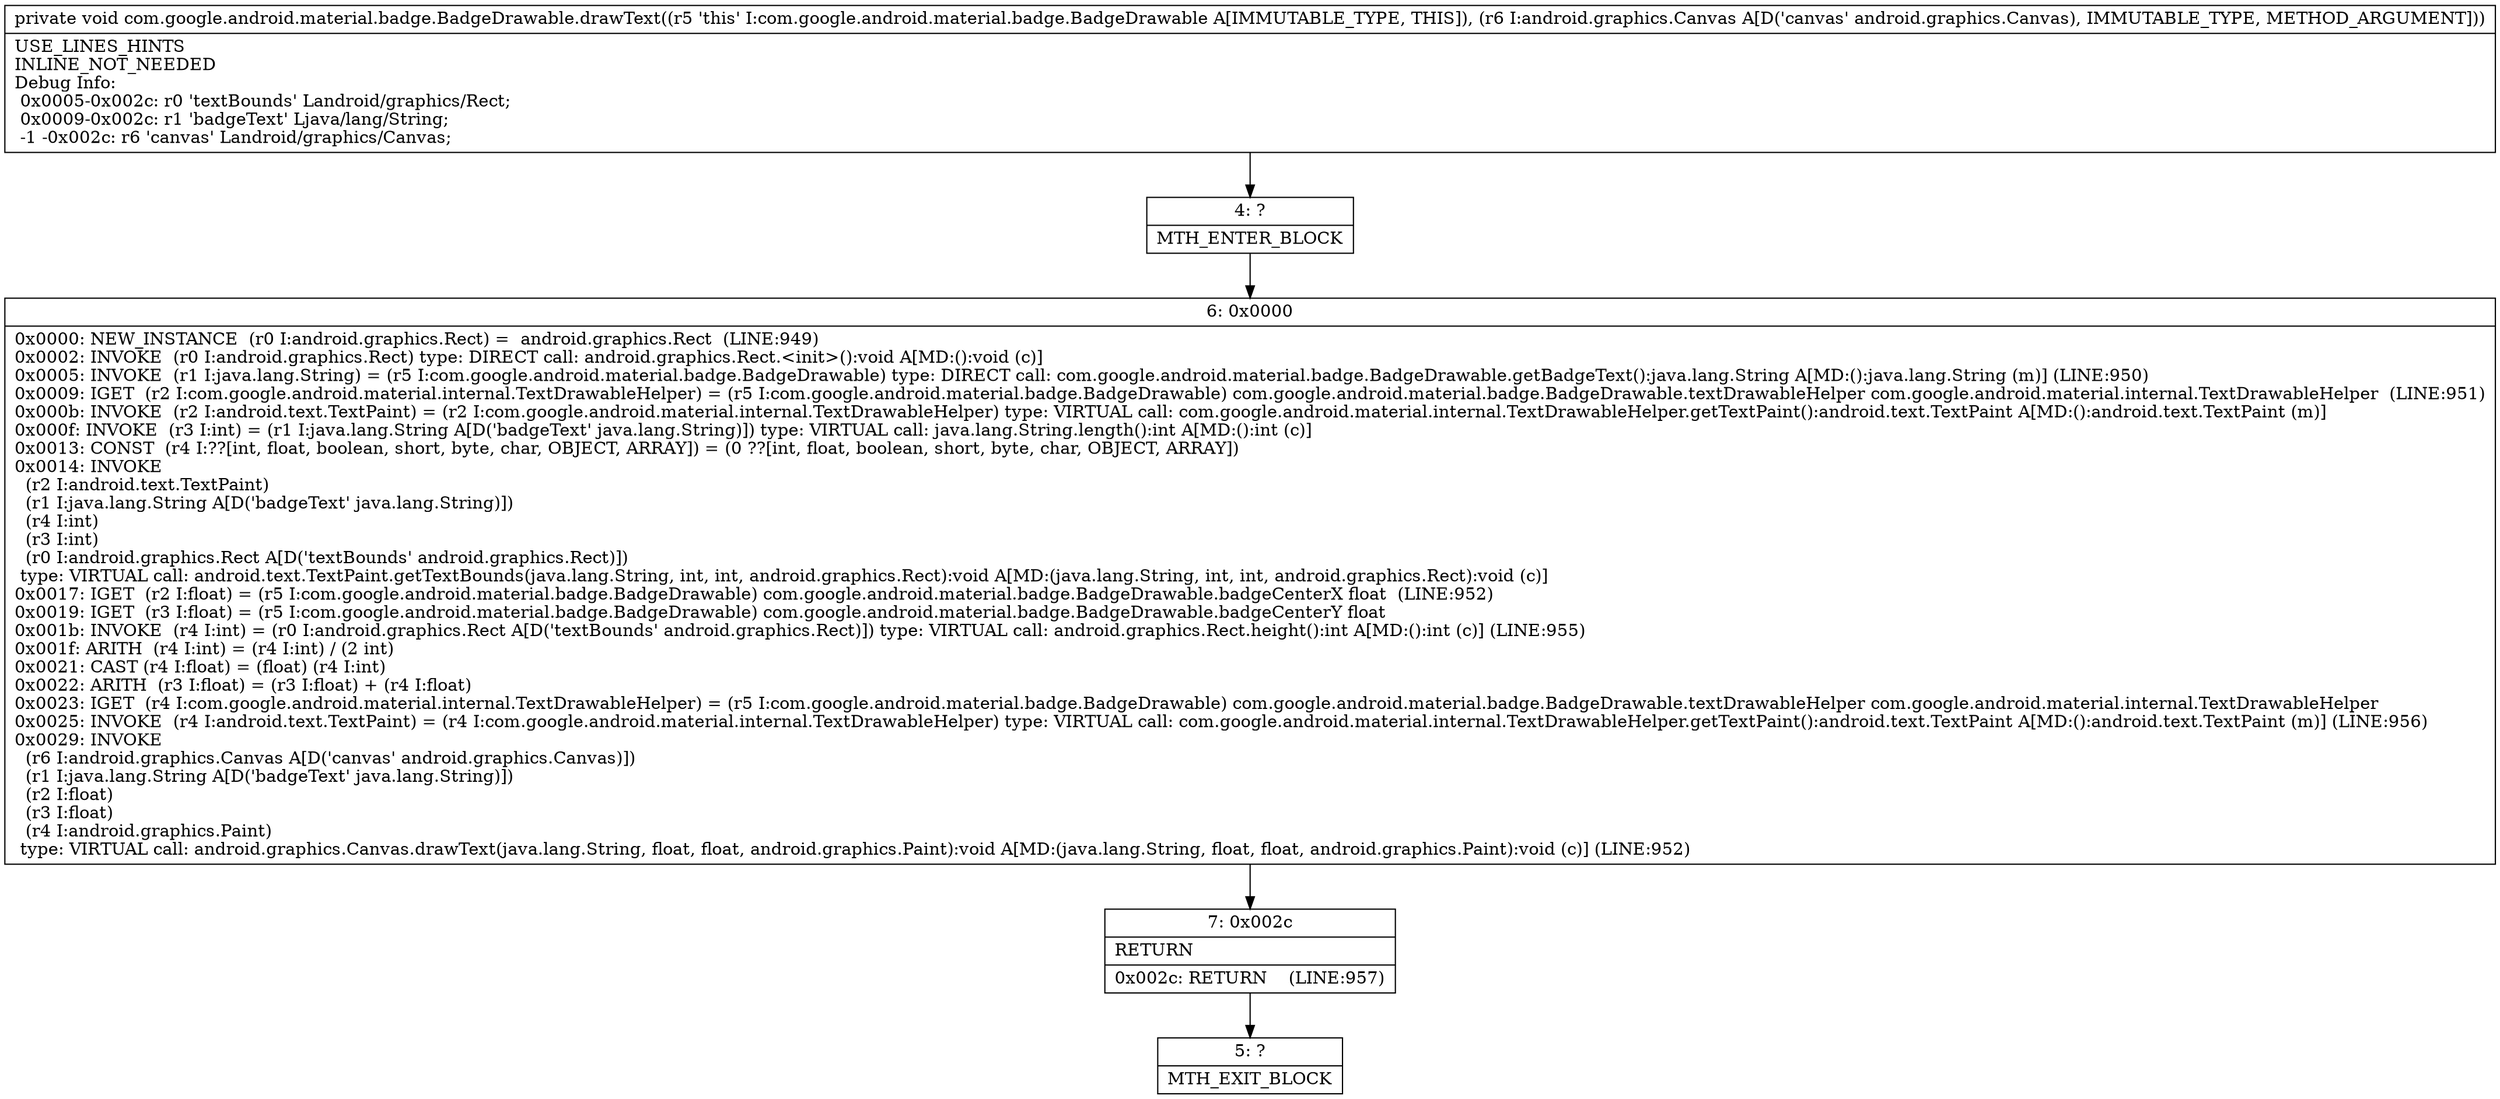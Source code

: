 digraph "CFG forcom.google.android.material.badge.BadgeDrawable.drawText(Landroid\/graphics\/Canvas;)V" {
Node_4 [shape=record,label="{4\:\ ?|MTH_ENTER_BLOCK\l}"];
Node_6 [shape=record,label="{6\:\ 0x0000|0x0000: NEW_INSTANCE  (r0 I:android.graphics.Rect) =  android.graphics.Rect  (LINE:949)\l0x0002: INVOKE  (r0 I:android.graphics.Rect) type: DIRECT call: android.graphics.Rect.\<init\>():void A[MD:():void (c)]\l0x0005: INVOKE  (r1 I:java.lang.String) = (r5 I:com.google.android.material.badge.BadgeDrawable) type: DIRECT call: com.google.android.material.badge.BadgeDrawable.getBadgeText():java.lang.String A[MD:():java.lang.String (m)] (LINE:950)\l0x0009: IGET  (r2 I:com.google.android.material.internal.TextDrawableHelper) = (r5 I:com.google.android.material.badge.BadgeDrawable) com.google.android.material.badge.BadgeDrawable.textDrawableHelper com.google.android.material.internal.TextDrawableHelper  (LINE:951)\l0x000b: INVOKE  (r2 I:android.text.TextPaint) = (r2 I:com.google.android.material.internal.TextDrawableHelper) type: VIRTUAL call: com.google.android.material.internal.TextDrawableHelper.getTextPaint():android.text.TextPaint A[MD:():android.text.TextPaint (m)]\l0x000f: INVOKE  (r3 I:int) = (r1 I:java.lang.String A[D('badgeText' java.lang.String)]) type: VIRTUAL call: java.lang.String.length():int A[MD:():int (c)]\l0x0013: CONST  (r4 I:??[int, float, boolean, short, byte, char, OBJECT, ARRAY]) = (0 ??[int, float, boolean, short, byte, char, OBJECT, ARRAY]) \l0x0014: INVOKE  \l  (r2 I:android.text.TextPaint)\l  (r1 I:java.lang.String A[D('badgeText' java.lang.String)])\l  (r4 I:int)\l  (r3 I:int)\l  (r0 I:android.graphics.Rect A[D('textBounds' android.graphics.Rect)])\l type: VIRTUAL call: android.text.TextPaint.getTextBounds(java.lang.String, int, int, android.graphics.Rect):void A[MD:(java.lang.String, int, int, android.graphics.Rect):void (c)]\l0x0017: IGET  (r2 I:float) = (r5 I:com.google.android.material.badge.BadgeDrawable) com.google.android.material.badge.BadgeDrawable.badgeCenterX float  (LINE:952)\l0x0019: IGET  (r3 I:float) = (r5 I:com.google.android.material.badge.BadgeDrawable) com.google.android.material.badge.BadgeDrawable.badgeCenterY float \l0x001b: INVOKE  (r4 I:int) = (r0 I:android.graphics.Rect A[D('textBounds' android.graphics.Rect)]) type: VIRTUAL call: android.graphics.Rect.height():int A[MD:():int (c)] (LINE:955)\l0x001f: ARITH  (r4 I:int) = (r4 I:int) \/ (2 int) \l0x0021: CAST (r4 I:float) = (float) (r4 I:int) \l0x0022: ARITH  (r3 I:float) = (r3 I:float) + (r4 I:float) \l0x0023: IGET  (r4 I:com.google.android.material.internal.TextDrawableHelper) = (r5 I:com.google.android.material.badge.BadgeDrawable) com.google.android.material.badge.BadgeDrawable.textDrawableHelper com.google.android.material.internal.TextDrawableHelper \l0x0025: INVOKE  (r4 I:android.text.TextPaint) = (r4 I:com.google.android.material.internal.TextDrawableHelper) type: VIRTUAL call: com.google.android.material.internal.TextDrawableHelper.getTextPaint():android.text.TextPaint A[MD:():android.text.TextPaint (m)] (LINE:956)\l0x0029: INVOKE  \l  (r6 I:android.graphics.Canvas A[D('canvas' android.graphics.Canvas)])\l  (r1 I:java.lang.String A[D('badgeText' java.lang.String)])\l  (r2 I:float)\l  (r3 I:float)\l  (r4 I:android.graphics.Paint)\l type: VIRTUAL call: android.graphics.Canvas.drawText(java.lang.String, float, float, android.graphics.Paint):void A[MD:(java.lang.String, float, float, android.graphics.Paint):void (c)] (LINE:952)\l}"];
Node_7 [shape=record,label="{7\:\ 0x002c|RETURN\l|0x002c: RETURN    (LINE:957)\l}"];
Node_5 [shape=record,label="{5\:\ ?|MTH_EXIT_BLOCK\l}"];
MethodNode[shape=record,label="{private void com.google.android.material.badge.BadgeDrawable.drawText((r5 'this' I:com.google.android.material.badge.BadgeDrawable A[IMMUTABLE_TYPE, THIS]), (r6 I:android.graphics.Canvas A[D('canvas' android.graphics.Canvas), IMMUTABLE_TYPE, METHOD_ARGUMENT]))  | USE_LINES_HINTS\lINLINE_NOT_NEEDED\lDebug Info:\l  0x0005\-0x002c: r0 'textBounds' Landroid\/graphics\/Rect;\l  0x0009\-0x002c: r1 'badgeText' Ljava\/lang\/String;\l  \-1 \-0x002c: r6 'canvas' Landroid\/graphics\/Canvas;\l}"];
MethodNode -> Node_4;Node_4 -> Node_6;
Node_6 -> Node_7;
Node_7 -> Node_5;
}

